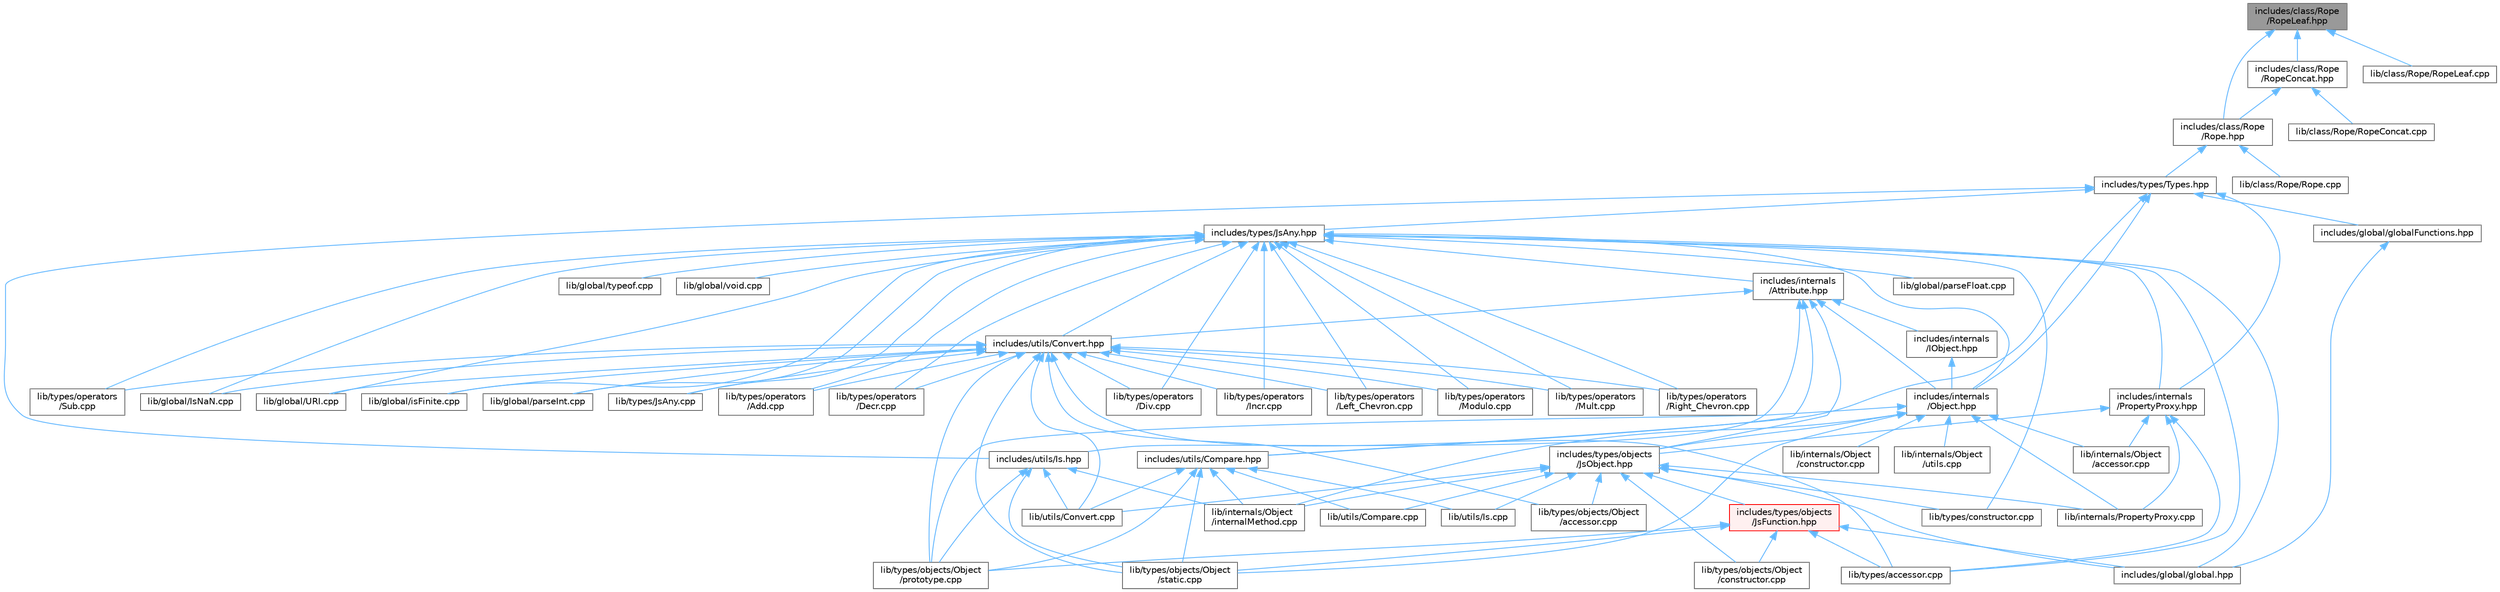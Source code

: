 digraph "includes/class/Rope/RopeLeaf.hpp"
{
 // LATEX_PDF_SIZE
  bgcolor="transparent";
  edge [fontname=Helvetica,fontsize=10,labelfontname=Helvetica,labelfontsize=10];
  node [fontname=Helvetica,fontsize=10,shape=box,height=0.2,width=0.4];
  Node1 [id="Node000001",label="includes/class/Rope\l/RopeLeaf.hpp",height=0.2,width=0.4,color="gray40", fillcolor="grey60", style="filled", fontcolor="black",tooltip=" "];
  Node1 -> Node2 [id="edge1_Node000001_Node000002",dir="back",color="steelblue1",style="solid",tooltip=" "];
  Node2 [id="Node000002",label="includes/class/Rope\l/Rope.hpp",height=0.2,width=0.4,color="grey40", fillcolor="white", style="filled",URL="$Rope_8hpp.html",tooltip=" "];
  Node2 -> Node3 [id="edge2_Node000002_Node000003",dir="back",color="steelblue1",style="solid",tooltip=" "];
  Node3 [id="Node000003",label="includes/types/Types.hpp",height=0.2,width=0.4,color="grey40", fillcolor="white", style="filled",URL="$Types_8hpp.html",tooltip=" "];
  Node3 -> Node4 [id="edge3_Node000003_Node000004",dir="back",color="steelblue1",style="solid",tooltip=" "];
  Node4 [id="Node000004",label="includes/global/globalFunctions.hpp",height=0.2,width=0.4,color="grey40", fillcolor="white", style="filled",URL="$globalFunctions_8hpp.html",tooltip=" "];
  Node4 -> Node5 [id="edge4_Node000004_Node000005",dir="back",color="steelblue1",style="solid",tooltip=" "];
  Node5 [id="Node000005",label="includes/global/global.hpp",height=0.2,width=0.4,color="grey40", fillcolor="white", style="filled",URL="$global_8hpp.html",tooltip=" "];
  Node3 -> Node6 [id="edge5_Node000003_Node000006",dir="back",color="steelblue1",style="solid",tooltip=" "];
  Node6 [id="Node000006",label="includes/internals\l/Object.hpp",height=0.2,width=0.4,color="grey40", fillcolor="white", style="filled",URL="$Object_8hpp.html",tooltip=" "];
  Node6 -> Node7 [id="edge6_Node000006_Node000007",dir="back",color="steelblue1",style="solid",tooltip=" "];
  Node7 [id="Node000007",label="includes/types/objects\l/JsObject.hpp",height=0.2,width=0.4,color="grey40", fillcolor="white", style="filled",URL="$JsObject_8hpp.html",tooltip=" "];
  Node7 -> Node5 [id="edge7_Node000007_Node000005",dir="back",color="steelblue1",style="solid",tooltip=" "];
  Node7 -> Node8 [id="edge8_Node000007_Node000008",dir="back",color="steelblue1",style="solid",tooltip=" "];
  Node8 [id="Node000008",label="includes/types/objects\l/JsFunction.hpp",height=0.2,width=0.4,color="red", fillcolor="#FFF0F0", style="filled",URL="$JsFunction_8hpp.html",tooltip=" "];
  Node8 -> Node5 [id="edge9_Node000008_Node000005",dir="back",color="steelblue1",style="solid",tooltip=" "];
  Node8 -> Node9 [id="edge10_Node000008_Node000009",dir="back",color="steelblue1",style="solid",tooltip=" "];
  Node9 [id="Node000009",label="lib/types/accessor.cpp",height=0.2,width=0.4,color="grey40", fillcolor="white", style="filled",URL="$types_2accessor_8cpp.html",tooltip=" "];
  Node8 -> Node11 [id="edge11_Node000008_Node000011",dir="back",color="steelblue1",style="solid",tooltip=" "];
  Node11 [id="Node000011",label="lib/types/objects/Object\l/constructor.cpp",height=0.2,width=0.4,color="grey40", fillcolor="white", style="filled",URL="$types_2objects_2Object_2constructor_8cpp.html",tooltip=" "];
  Node8 -> Node12 [id="edge12_Node000008_Node000012",dir="back",color="steelblue1",style="solid",tooltip=" "];
  Node12 [id="Node000012",label="lib/types/objects/Object\l/prototype.cpp",height=0.2,width=0.4,color="grey40", fillcolor="white", style="filled",URL="$prototype_8cpp.html",tooltip=" "];
  Node8 -> Node13 [id="edge13_Node000008_Node000013",dir="back",color="steelblue1",style="solid",tooltip=" "];
  Node13 [id="Node000013",label="lib/types/objects/Object\l/static.cpp",height=0.2,width=0.4,color="grey40", fillcolor="white", style="filled",URL="$static_8cpp.html",tooltip=" "];
  Node7 -> Node14 [id="edge14_Node000007_Node000014",dir="back",color="steelblue1",style="solid",tooltip=" "];
  Node14 [id="Node000014",label="lib/internals/Object\l/internalMethod.cpp",height=0.2,width=0.4,color="grey40", fillcolor="white", style="filled",URL="$internalMethod_8cpp.html",tooltip=" "];
  Node7 -> Node15 [id="edge15_Node000007_Node000015",dir="back",color="steelblue1",style="solid",tooltip=" "];
  Node15 [id="Node000015",label="lib/internals/PropertyProxy.cpp",height=0.2,width=0.4,color="grey40", fillcolor="white", style="filled",URL="$PropertyProxy_8cpp.html",tooltip=" "];
  Node7 -> Node16 [id="edge16_Node000007_Node000016",dir="back",color="steelblue1",style="solid",tooltip=" "];
  Node16 [id="Node000016",label="lib/types/constructor.cpp",height=0.2,width=0.4,color="grey40", fillcolor="white", style="filled",URL="$types_2constructor_8cpp.html",tooltip=" "];
  Node7 -> Node17 [id="edge17_Node000007_Node000017",dir="back",color="steelblue1",style="solid",tooltip=" "];
  Node17 [id="Node000017",label="lib/types/objects/Object\l/accessor.cpp",height=0.2,width=0.4,color="grey40", fillcolor="white", style="filled",URL="$types_2objects_2Object_2accessor_8cpp.html",tooltip=" "];
  Node7 -> Node11 [id="edge18_Node000007_Node000011",dir="back",color="steelblue1",style="solid",tooltip=" "];
  Node7 -> Node18 [id="edge19_Node000007_Node000018",dir="back",color="steelblue1",style="solid",tooltip=" "];
  Node18 [id="Node000018",label="lib/utils/Compare.cpp",height=0.2,width=0.4,color="grey40", fillcolor="white", style="filled",URL="$Compare_8cpp.html",tooltip=" "];
  Node7 -> Node19 [id="edge20_Node000007_Node000019",dir="back",color="steelblue1",style="solid",tooltip=" "];
  Node19 [id="Node000019",label="lib/utils/Convert.cpp",height=0.2,width=0.4,color="grey40", fillcolor="white", style="filled",URL="$Convert_8cpp.html",tooltip=" "];
  Node7 -> Node20 [id="edge21_Node000007_Node000020",dir="back",color="steelblue1",style="solid",tooltip=" "];
  Node20 [id="Node000020",label="lib/utils/Is.cpp",height=0.2,width=0.4,color="grey40", fillcolor="white", style="filled",URL="$Is_8cpp.html",tooltip=" "];
  Node6 -> Node21 [id="edge22_Node000006_Node000021",dir="back",color="steelblue1",style="solid",tooltip=" "];
  Node21 [id="Node000021",label="lib/internals/Object\l/accessor.cpp",height=0.2,width=0.4,color="grey40", fillcolor="white", style="filled",URL="$internals_2Object_2accessor_8cpp.html",tooltip=" "];
  Node6 -> Node22 [id="edge23_Node000006_Node000022",dir="back",color="steelblue1",style="solid",tooltip=" "];
  Node22 [id="Node000022",label="lib/internals/Object\l/constructor.cpp",height=0.2,width=0.4,color="grey40", fillcolor="white", style="filled",URL="$internals_2Object_2constructor_8cpp.html",tooltip=" "];
  Node6 -> Node14 [id="edge24_Node000006_Node000014",dir="back",color="steelblue1",style="solid",tooltip=" "];
  Node6 -> Node23 [id="edge25_Node000006_Node000023",dir="back",color="steelblue1",style="solid",tooltip=" "];
  Node23 [id="Node000023",label="lib/internals/Object\l/utils.cpp",height=0.2,width=0.4,color="grey40", fillcolor="white", style="filled",URL="$utils_8cpp.html",tooltip=" "];
  Node6 -> Node15 [id="edge26_Node000006_Node000015",dir="back",color="steelblue1",style="solid",tooltip=" "];
  Node6 -> Node12 [id="edge27_Node000006_Node000012",dir="back",color="steelblue1",style="solid",tooltip=" "];
  Node6 -> Node13 [id="edge28_Node000006_Node000013",dir="back",color="steelblue1",style="solid",tooltip=" "];
  Node3 -> Node24 [id="edge29_Node000003_Node000024",dir="back",color="steelblue1",style="solid",tooltip=" "];
  Node24 [id="Node000024",label="includes/internals\l/PropertyProxy.hpp",height=0.2,width=0.4,color="grey40", fillcolor="white", style="filled",URL="$PropertyProxy_8hpp.html",tooltip=" "];
  Node24 -> Node7 [id="edge30_Node000024_Node000007",dir="back",color="steelblue1",style="solid",tooltip=" "];
  Node24 -> Node21 [id="edge31_Node000024_Node000021",dir="back",color="steelblue1",style="solid",tooltip=" "];
  Node24 -> Node15 [id="edge32_Node000024_Node000015",dir="back",color="steelblue1",style="solid",tooltip=" "];
  Node24 -> Node9 [id="edge33_Node000024_Node000009",dir="back",color="steelblue1",style="solid",tooltip=" "];
  Node3 -> Node25 [id="edge34_Node000003_Node000025",dir="back",color="steelblue1",style="solid",tooltip=" "];
  Node25 [id="Node000025",label="includes/types/JsAny.hpp",height=0.2,width=0.4,color="grey40", fillcolor="white", style="filled",URL="$JsAny_8hpp.html",tooltip=" "];
  Node25 -> Node5 [id="edge35_Node000025_Node000005",dir="back",color="steelblue1",style="solid",tooltip=" "];
  Node25 -> Node26 [id="edge36_Node000025_Node000026",dir="back",color="steelblue1",style="solid",tooltip=" "];
  Node26 [id="Node000026",label="includes/internals\l/Attribute.hpp",height=0.2,width=0.4,color="grey40", fillcolor="white", style="filled",URL="$Attribute_8hpp.html",tooltip=" "];
  Node26 -> Node27 [id="edge37_Node000026_Node000027",dir="back",color="steelblue1",style="solid",tooltip=" "];
  Node27 [id="Node000027",label="includes/internals\l/IObject.hpp",height=0.2,width=0.4,color="grey40", fillcolor="white", style="filled",URL="$IObject_8hpp.html",tooltip=" "];
  Node27 -> Node6 [id="edge38_Node000027_Node000006",dir="back",color="steelblue1",style="solid",tooltip=" "];
  Node26 -> Node6 [id="edge39_Node000026_Node000006",dir="back",color="steelblue1",style="solid",tooltip=" "];
  Node26 -> Node7 [id="edge40_Node000026_Node000007",dir="back",color="steelblue1",style="solid",tooltip=" "];
  Node26 -> Node28 [id="edge41_Node000026_Node000028",dir="back",color="steelblue1",style="solid",tooltip=" "];
  Node28 [id="Node000028",label="includes/utils/Compare.hpp",height=0.2,width=0.4,color="grey40", fillcolor="white", style="filled",URL="$Compare_8hpp.html",tooltip=" "];
  Node28 -> Node14 [id="edge42_Node000028_Node000014",dir="back",color="steelblue1",style="solid",tooltip=" "];
  Node28 -> Node12 [id="edge43_Node000028_Node000012",dir="back",color="steelblue1",style="solid",tooltip=" "];
  Node28 -> Node13 [id="edge44_Node000028_Node000013",dir="back",color="steelblue1",style="solid",tooltip=" "];
  Node28 -> Node18 [id="edge45_Node000028_Node000018",dir="back",color="steelblue1",style="solid",tooltip=" "];
  Node28 -> Node19 [id="edge46_Node000028_Node000019",dir="back",color="steelblue1",style="solid",tooltip=" "];
  Node28 -> Node20 [id="edge47_Node000028_Node000020",dir="back",color="steelblue1",style="solid",tooltip=" "];
  Node26 -> Node29 [id="edge48_Node000026_Node000029",dir="back",color="steelblue1",style="solid",tooltip=" "];
  Node29 [id="Node000029",label="includes/utils/Convert.hpp",height=0.2,width=0.4,color="grey40", fillcolor="white", style="filled",URL="$Convert_8hpp.html",tooltip=" "];
  Node29 -> Node30 [id="edge49_Node000029_Node000030",dir="back",color="steelblue1",style="solid",tooltip=" "];
  Node30 [id="Node000030",label="lib/global/IsNaN.cpp",height=0.2,width=0.4,color="grey40", fillcolor="white", style="filled",URL="$IsNaN_8cpp.html",tooltip=" "];
  Node29 -> Node31 [id="edge50_Node000029_Node000031",dir="back",color="steelblue1",style="solid",tooltip=" "];
  Node31 [id="Node000031",label="lib/global/URI.cpp",height=0.2,width=0.4,color="grey40", fillcolor="white", style="filled",URL="$URI_8cpp.html",tooltip=" "];
  Node29 -> Node32 [id="edge51_Node000029_Node000032",dir="back",color="steelblue1",style="solid",tooltip=" "];
  Node32 [id="Node000032",label="lib/global/isFinite.cpp",height=0.2,width=0.4,color="grey40", fillcolor="white", style="filled",URL="$isFinite_8cpp.html",tooltip=" "];
  Node29 -> Node33 [id="edge52_Node000029_Node000033",dir="back",color="steelblue1",style="solid",tooltip=" "];
  Node33 [id="Node000033",label="lib/global/parseInt.cpp",height=0.2,width=0.4,color="grey40", fillcolor="white", style="filled",URL="$parseInt_8cpp.html",tooltip=" "];
  Node29 -> Node34 [id="edge53_Node000029_Node000034",dir="back",color="steelblue1",style="solid",tooltip=" "];
  Node34 [id="Node000034",label="lib/types/JsAny.cpp",height=0.2,width=0.4,color="grey40", fillcolor="white", style="filled",URL="$JsAny_8cpp.html",tooltip=" "];
  Node29 -> Node9 [id="edge54_Node000029_Node000009",dir="back",color="steelblue1",style="solid",tooltip=" "];
  Node29 -> Node17 [id="edge55_Node000029_Node000017",dir="back",color="steelblue1",style="solid",tooltip=" "];
  Node29 -> Node12 [id="edge56_Node000029_Node000012",dir="back",color="steelblue1",style="solid",tooltip=" "];
  Node29 -> Node13 [id="edge57_Node000029_Node000013",dir="back",color="steelblue1",style="solid",tooltip=" "];
  Node29 -> Node35 [id="edge58_Node000029_Node000035",dir="back",color="steelblue1",style="solid",tooltip=" "];
  Node35 [id="Node000035",label="lib/types/operators\l/Add.cpp",height=0.2,width=0.4,color="grey40", fillcolor="white", style="filled",URL="$Add_8cpp.html",tooltip=" "];
  Node29 -> Node36 [id="edge59_Node000029_Node000036",dir="back",color="steelblue1",style="solid",tooltip=" "];
  Node36 [id="Node000036",label="lib/types/operators\l/Decr.cpp",height=0.2,width=0.4,color="grey40", fillcolor="white", style="filled",URL="$Decr_8cpp.html",tooltip=" "];
  Node29 -> Node37 [id="edge60_Node000029_Node000037",dir="back",color="steelblue1",style="solid",tooltip=" "];
  Node37 [id="Node000037",label="lib/types/operators\l/Div.cpp",height=0.2,width=0.4,color="grey40", fillcolor="white", style="filled",URL="$Div_8cpp.html",tooltip=" "];
  Node29 -> Node38 [id="edge61_Node000029_Node000038",dir="back",color="steelblue1",style="solid",tooltip=" "];
  Node38 [id="Node000038",label="lib/types/operators\l/Incr.cpp",height=0.2,width=0.4,color="grey40", fillcolor="white", style="filled",URL="$Incr_8cpp.html",tooltip=" "];
  Node29 -> Node39 [id="edge62_Node000029_Node000039",dir="back",color="steelblue1",style="solid",tooltip=" "];
  Node39 [id="Node000039",label="lib/types/operators\l/Left_Chevron.cpp",height=0.2,width=0.4,color="grey40", fillcolor="white", style="filled",URL="$Left__Chevron_8cpp.html",tooltip=" "];
  Node29 -> Node40 [id="edge63_Node000029_Node000040",dir="back",color="steelblue1",style="solid",tooltip=" "];
  Node40 [id="Node000040",label="lib/types/operators\l/Modulo.cpp",height=0.2,width=0.4,color="grey40", fillcolor="white", style="filled",URL="$Modulo_8cpp.html",tooltip=" "];
  Node29 -> Node41 [id="edge64_Node000029_Node000041",dir="back",color="steelblue1",style="solid",tooltip=" "];
  Node41 [id="Node000041",label="lib/types/operators\l/Mult.cpp",height=0.2,width=0.4,color="grey40", fillcolor="white", style="filled",URL="$Mult_8cpp.html",tooltip=" "];
  Node29 -> Node42 [id="edge65_Node000029_Node000042",dir="back",color="steelblue1",style="solid",tooltip=" "];
  Node42 [id="Node000042",label="lib/types/operators\l/Right_Chevron.cpp",height=0.2,width=0.4,color="grey40", fillcolor="white", style="filled",URL="$Right__Chevron_8cpp.html",tooltip=" "];
  Node29 -> Node43 [id="edge66_Node000029_Node000043",dir="back",color="steelblue1",style="solid",tooltip=" "];
  Node43 [id="Node000043",label="lib/types/operators\l/Sub.cpp",height=0.2,width=0.4,color="grey40", fillcolor="white", style="filled",URL="$Sub_8cpp.html",tooltip=" "];
  Node29 -> Node19 [id="edge67_Node000029_Node000019",dir="back",color="steelblue1",style="solid",tooltip=" "];
  Node26 -> Node44 [id="edge68_Node000026_Node000044",dir="back",color="steelblue1",style="solid",tooltip=" "];
  Node44 [id="Node000044",label="includes/utils/Is.hpp",height=0.2,width=0.4,color="grey40", fillcolor="white", style="filled",URL="$Is_8hpp.html",tooltip=" "];
  Node44 -> Node14 [id="edge69_Node000044_Node000014",dir="back",color="steelblue1",style="solid",tooltip=" "];
  Node44 -> Node12 [id="edge70_Node000044_Node000012",dir="back",color="steelblue1",style="solid",tooltip=" "];
  Node44 -> Node13 [id="edge71_Node000044_Node000013",dir="back",color="steelblue1",style="solid",tooltip=" "];
  Node44 -> Node19 [id="edge72_Node000044_Node000019",dir="back",color="steelblue1",style="solid",tooltip=" "];
  Node25 -> Node6 [id="edge73_Node000025_Node000006",dir="back",color="steelblue1",style="solid",tooltip=" "];
  Node25 -> Node24 [id="edge74_Node000025_Node000024",dir="back",color="steelblue1",style="solid",tooltip=" "];
  Node25 -> Node29 [id="edge75_Node000025_Node000029",dir="back",color="steelblue1",style="solid",tooltip=" "];
  Node25 -> Node30 [id="edge76_Node000025_Node000030",dir="back",color="steelblue1",style="solid",tooltip=" "];
  Node25 -> Node31 [id="edge77_Node000025_Node000031",dir="back",color="steelblue1",style="solid",tooltip=" "];
  Node25 -> Node32 [id="edge78_Node000025_Node000032",dir="back",color="steelblue1",style="solid",tooltip=" "];
  Node25 -> Node45 [id="edge79_Node000025_Node000045",dir="back",color="steelblue1",style="solid",tooltip=" "];
  Node45 [id="Node000045",label="lib/global/parseFloat.cpp",height=0.2,width=0.4,color="grey40", fillcolor="white", style="filled",URL="$parseFloat_8cpp.html",tooltip=" "];
  Node25 -> Node33 [id="edge80_Node000025_Node000033",dir="back",color="steelblue1",style="solid",tooltip=" "];
  Node25 -> Node46 [id="edge81_Node000025_Node000046",dir="back",color="steelblue1",style="solid",tooltip=" "];
  Node46 [id="Node000046",label="lib/global/typeof.cpp",height=0.2,width=0.4,color="grey40", fillcolor="white", style="filled",URL="$typeof_8cpp.html",tooltip=" "];
  Node25 -> Node47 [id="edge82_Node000025_Node000047",dir="back",color="steelblue1",style="solid",tooltip=" "];
  Node47 [id="Node000047",label="lib/global/void.cpp",height=0.2,width=0.4,color="grey40", fillcolor="white", style="filled",URL="$void_8cpp.html",tooltip=" "];
  Node25 -> Node34 [id="edge83_Node000025_Node000034",dir="back",color="steelblue1",style="solid",tooltip=" "];
  Node25 -> Node9 [id="edge84_Node000025_Node000009",dir="back",color="steelblue1",style="solid",tooltip=" "];
  Node25 -> Node16 [id="edge85_Node000025_Node000016",dir="back",color="steelblue1",style="solid",tooltip=" "];
  Node25 -> Node35 [id="edge86_Node000025_Node000035",dir="back",color="steelblue1",style="solid",tooltip=" "];
  Node25 -> Node36 [id="edge87_Node000025_Node000036",dir="back",color="steelblue1",style="solid",tooltip=" "];
  Node25 -> Node37 [id="edge88_Node000025_Node000037",dir="back",color="steelblue1",style="solid",tooltip=" "];
  Node25 -> Node38 [id="edge89_Node000025_Node000038",dir="back",color="steelblue1",style="solid",tooltip=" "];
  Node25 -> Node39 [id="edge90_Node000025_Node000039",dir="back",color="steelblue1",style="solid",tooltip=" "];
  Node25 -> Node40 [id="edge91_Node000025_Node000040",dir="back",color="steelblue1",style="solid",tooltip=" "];
  Node25 -> Node41 [id="edge92_Node000025_Node000041",dir="back",color="steelblue1",style="solid",tooltip=" "];
  Node25 -> Node42 [id="edge93_Node000025_Node000042",dir="back",color="steelblue1",style="solid",tooltip=" "];
  Node25 -> Node43 [id="edge94_Node000025_Node000043",dir="back",color="steelblue1",style="solid",tooltip=" "];
  Node3 -> Node28 [id="edge95_Node000003_Node000028",dir="back",color="steelblue1",style="solid",tooltip=" "];
  Node3 -> Node44 [id="edge96_Node000003_Node000044",dir="back",color="steelblue1",style="solid",tooltip=" "];
  Node2 -> Node48 [id="edge97_Node000002_Node000048",dir="back",color="steelblue1",style="solid",tooltip=" "];
  Node48 [id="Node000048",label="lib/class/Rope/Rope.cpp",height=0.2,width=0.4,color="grey40", fillcolor="white", style="filled",URL="$Rope_8cpp.html",tooltip=" "];
  Node1 -> Node49 [id="edge98_Node000001_Node000049",dir="back",color="steelblue1",style="solid",tooltip=" "];
  Node49 [id="Node000049",label="includes/class/Rope\l/RopeConcat.hpp",height=0.2,width=0.4,color="grey40", fillcolor="white", style="filled",URL="$RopeConcat_8hpp.html",tooltip=" "];
  Node49 -> Node2 [id="edge99_Node000049_Node000002",dir="back",color="steelblue1",style="solid",tooltip=" "];
  Node49 -> Node50 [id="edge100_Node000049_Node000050",dir="back",color="steelblue1",style="solid",tooltip=" "];
  Node50 [id="Node000050",label="lib/class/Rope/RopeConcat.cpp",height=0.2,width=0.4,color="grey40", fillcolor="white", style="filled",URL="$RopeConcat_8cpp.html",tooltip=" "];
  Node1 -> Node51 [id="edge101_Node000001_Node000051",dir="back",color="steelblue1",style="solid",tooltip=" "];
  Node51 [id="Node000051",label="lib/class/Rope/RopeLeaf.cpp",height=0.2,width=0.4,color="grey40", fillcolor="white", style="filled",URL="$RopeLeaf_8cpp.html",tooltip=" "];
}
